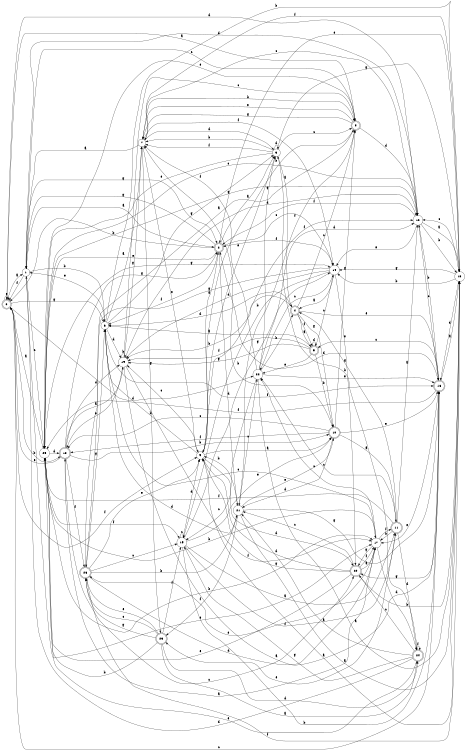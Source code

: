 digraph n22_7 {
__start0 [label="" shape="none"];

rankdir=LR;
size="8,5";

s0 [style="rounded,filled", color="black", fillcolor="white" shape="doublecircle", label="0"];
s1 [style="filled", color="black", fillcolor="white" shape="circle", label="1"];
s2 [style="rounded,filled", color="black", fillcolor="white" shape="doublecircle", label="2"];
s3 [style="filled", color="black", fillcolor="white" shape="circle", label="3"];
s4 [style="rounded,filled", color="black", fillcolor="white" shape="doublecircle", label="4"];
s5 [style="rounded,filled", color="black", fillcolor="white" shape="doublecircle", label="5"];
s6 [style="filled", color="black", fillcolor="white" shape="circle", label="6"];
s7 [style="filled", color="black", fillcolor="white" shape="circle", label="7"];
s8 [style="rounded,filled", color="black", fillcolor="white" shape="doublecircle", label="8"];
s9 [style="filled", color="black", fillcolor="white" shape="circle", label="9"];
s10 [style="rounded,filled", color="black", fillcolor="white" shape="doublecircle", label="10"];
s11 [style="rounded,filled", color="black", fillcolor="white" shape="doublecircle", label="11"];
s12 [style="filled", color="black", fillcolor="white" shape="circle", label="12"];
s13 [style="filled", color="black", fillcolor="white" shape="circle", label="13"];
s14 [style="filled", color="black", fillcolor="white" shape="circle", label="14"];
s15 [style="filled", color="black", fillcolor="white" shape="circle", label="15"];
s16 [style="rounded,filled", color="black", fillcolor="white" shape="doublecircle", label="16"];
s17 [style="filled", color="black", fillcolor="white" shape="circle", label="17"];
s18 [style="rounded,filled", color="black", fillcolor="white" shape="doublecircle", label="18"];
s19 [style="filled", color="black", fillcolor="white" shape="circle", label="19"];
s20 [style="rounded,filled", color="black", fillcolor="white" shape="doublecircle", label="20"];
s21 [style="filled", color="black", fillcolor="white" shape="circle", label="21"];
s22 [style="filled", color="black", fillcolor="white" shape="circle", label="22"];
s23 [style="rounded,filled", color="black", fillcolor="white" shape="doublecircle", label="23"];
s24 [style="rounded,filled", color="black", fillcolor="white" shape="doublecircle", label="24"];
s25 [style="filled", color="black", fillcolor="white" shape="circle", label="25"];
s26 [style="rounded,filled", color="black", fillcolor="white" shape="doublecircle", label="26"];
s0 -> s1 [label="a"];
s0 -> s18 [label="b"];
s0 -> s16 [label="c"];
s0 -> s22 [label="d"];
s0 -> s0 [label="e"];
s0 -> s9 [label="f"];
s0 -> s6 [label="g"];
s1 -> s2 [label="a"];
s1 -> s6 [label="b"];
s1 -> s25 [label="c"];
s1 -> s12 [label="d"];
s1 -> s17 [label="e"];
s1 -> s0 [label="f"];
s1 -> s2 [label="g"];
s2 -> s3 [label="a"];
s2 -> s0 [label="b"];
s2 -> s14 [label="c"];
s2 -> s21 [label="d"];
s2 -> s25 [label="e"];
s2 -> s6 [label="f"];
s2 -> s1 [label="g"];
s3 -> s4 [label="a"];
s3 -> s7 [label="b"];
s3 -> s8 [label="c"];
s3 -> s3 [label="d"];
s3 -> s25 [label="e"];
s3 -> s7 [label="f"];
s3 -> s13 [label="g"];
s4 -> s5 [label="a"];
s4 -> s19 [label="b"];
s4 -> s8 [label="c"];
s4 -> s6 [label="d"];
s4 -> s16 [label="e"];
s4 -> s5 [label="f"];
s4 -> s10 [label="g"];
s5 -> s6 [label="a"];
s5 -> s10 [label="b"];
s5 -> s14 [label="c"];
s5 -> s5 [label="d"];
s5 -> s22 [label="e"];
s5 -> s19 [label="f"];
s5 -> s19 [label="g"];
s6 -> s7 [label="a"];
s6 -> s13 [label="b"];
s6 -> s17 [label="c"];
s6 -> s19 [label="d"];
s6 -> s1 [label="e"];
s6 -> s16 [label="f"];
s6 -> s3 [label="g"];
s7 -> s1 [label="a"];
s7 -> s8 [label="b"];
s7 -> s12 [label="c"];
s7 -> s3 [label="d"];
s7 -> s9 [label="e"];
s7 -> s14 [label="f"];
s7 -> s23 [label="g"];
s8 -> s0 [label="a"];
s8 -> s9 [label="b"];
s8 -> s1 [label="c"];
s8 -> s12 [label="d"];
s8 -> s7 [label="e"];
s8 -> s21 [label="f"];
s8 -> s7 [label="g"];
s9 -> s10 [label="a"];
s9 -> s6 [label="b"];
s9 -> s19 [label="c"];
s9 -> s20 [label="d"];
s9 -> s3 [label="e"];
s9 -> s12 [label="f"];
s9 -> s2 [label="g"];
s10 -> s11 [label="a"];
s10 -> s7 [label="b"];
s10 -> s18 [label="c"];
s10 -> s21 [label="d"];
s10 -> s16 [label="e"];
s10 -> s18 [label="f"];
s10 -> s8 [label="g"];
s11 -> s12 [label="a"];
s11 -> s17 [label="b"];
s11 -> s22 [label="c"];
s11 -> s24 [label="d"];
s11 -> s23 [label="e"];
s11 -> s25 [label="f"];
s11 -> s4 [label="g"];
s12 -> s13 [label="a"];
s12 -> s13 [label="b"];
s12 -> s16 [label="c"];
s12 -> s0 [label="d"];
s12 -> s14 [label="e"];
s12 -> s2 [label="f"];
s12 -> s25 [label="g"];
s13 -> s9 [label="a"];
s13 -> s14 [label="b"];
s13 -> s12 [label="c"];
s13 -> s16 [label="d"];
s13 -> s2 [label="e"];
s13 -> s7 [label="f"];
s13 -> s14 [label="g"];
s14 -> s4 [label="a"];
s14 -> s15 [label="b"];
s14 -> s22 [label="c"];
s14 -> s19 [label="d"];
s14 -> s20 [label="e"];
s14 -> s2 [label="f"];
s14 -> s26 [label="g"];
s15 -> s11 [label="a"];
s15 -> s16 [label="b"];
s15 -> s15 [label="c"];
s15 -> s9 [label="d"];
s15 -> s10 [label="e"];
s15 -> s11 [label="f"];
s15 -> s14 [label="g"];
s16 -> s13 [label="a"];
s16 -> s12 [label="b"];
s16 -> s5 [label="c"];
s16 -> s2 [label="d"];
s16 -> s17 [label="e"];
s16 -> s25 [label="f"];
s16 -> s20 [label="g"];
s17 -> s18 [label="a"];
s17 -> s25 [label="b"];
s17 -> s22 [label="c"];
s17 -> s24 [label="d"];
s17 -> s26 [label="e"];
s17 -> s11 [label="f"];
s17 -> s20 [label="g"];
s18 -> s19 [label="a"];
s18 -> s10 [label="b"];
s18 -> s20 [label="c"];
s18 -> s19 [label="d"];
s18 -> s0 [label="e"];
s18 -> s26 [label="f"];
s18 -> s2 [label="g"];
s19 -> s16 [label="a"];
s19 -> s19 [label="b"];
s19 -> s8 [label="c"];
s19 -> s12 [label="d"];
s19 -> s18 [label="e"];
s19 -> s17 [label="f"];
s19 -> s7 [label="g"];
s20 -> s17 [label="a"];
s20 -> s13 [label="b"];
s20 -> s21 [label="c"];
s20 -> s9 [label="d"];
s20 -> s25 [label="e"];
s20 -> s17 [label="f"];
s20 -> s9 [label="g"];
s21 -> s13 [label="a"];
s21 -> s9 [label="b"];
s21 -> s22 [label="c"];
s21 -> s6 [label="d"];
s21 -> s10 [label="e"];
s21 -> s23 [label="f"];
s21 -> s16 [label="g"];
s22 -> s13 [label="a"];
s22 -> s4 [label="b"];
s22 -> s15 [label="c"];
s22 -> s12 [label="d"];
s22 -> s16 [label="e"];
s22 -> s7 [label="f"];
s22 -> s3 [label="g"];
s23 -> s24 [label="a"];
s23 -> s25 [label="b"];
s23 -> s26 [label="c"];
s23 -> s24 [label="d"];
s23 -> s26 [label="e"];
s23 -> s15 [label="f"];
s23 -> s26 [label="g"];
s24 -> s21 [label="a"];
s24 -> s3 [label="b"];
s24 -> s20 [label="c"];
s24 -> s1 [label="d"];
s24 -> s25 [label="e"];
s24 -> s24 [label="f"];
s24 -> s15 [label="g"];
s25 -> s0 [label="a"];
s25 -> s17 [label="b"];
s25 -> s12 [label="c"];
s25 -> s18 [label="d"];
s25 -> s8 [label="e"];
s25 -> s15 [label="f"];
s25 -> s14 [label="g"];
s26 -> s8 [label="a"];
s26 -> s21 [label="b"];
s26 -> s15 [label="c"];
s26 -> s17 [label="d"];
s26 -> s9 [label="e"];
s26 -> s13 [label="f"];
s26 -> s6 [label="g"];

}